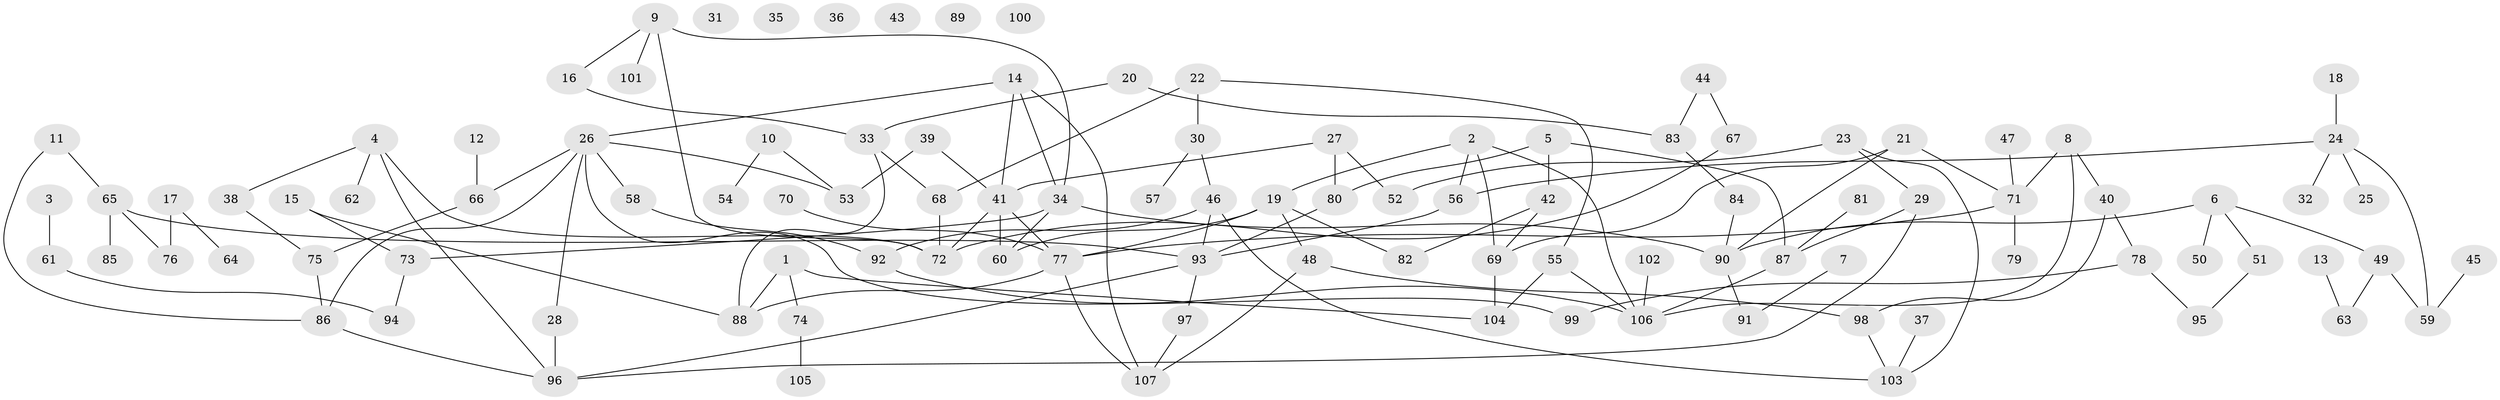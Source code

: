 // Generated by graph-tools (version 1.1) at 2025/12/03/09/25 04:12:54]
// undirected, 107 vertices, 139 edges
graph export_dot {
graph [start="1"]
  node [color=gray90,style=filled];
  1;
  2;
  3;
  4;
  5;
  6;
  7;
  8;
  9;
  10;
  11;
  12;
  13;
  14;
  15;
  16;
  17;
  18;
  19;
  20;
  21;
  22;
  23;
  24;
  25;
  26;
  27;
  28;
  29;
  30;
  31;
  32;
  33;
  34;
  35;
  36;
  37;
  38;
  39;
  40;
  41;
  42;
  43;
  44;
  45;
  46;
  47;
  48;
  49;
  50;
  51;
  52;
  53;
  54;
  55;
  56;
  57;
  58;
  59;
  60;
  61;
  62;
  63;
  64;
  65;
  66;
  67;
  68;
  69;
  70;
  71;
  72;
  73;
  74;
  75;
  76;
  77;
  78;
  79;
  80;
  81;
  82;
  83;
  84;
  85;
  86;
  87;
  88;
  89;
  90;
  91;
  92;
  93;
  94;
  95;
  96;
  97;
  98;
  99;
  100;
  101;
  102;
  103;
  104;
  105;
  106;
  107;
  1 -- 74;
  1 -- 88;
  1 -- 104;
  2 -- 19;
  2 -- 56;
  2 -- 69;
  2 -- 106;
  3 -- 61;
  4 -- 38;
  4 -- 62;
  4 -- 72;
  4 -- 96;
  5 -- 42;
  5 -- 80;
  5 -- 87;
  6 -- 49;
  6 -- 50;
  6 -- 51;
  6 -- 90;
  7 -- 91;
  8 -- 40;
  8 -- 71;
  8 -- 106;
  9 -- 16;
  9 -- 34;
  9 -- 72;
  9 -- 101;
  10 -- 53;
  10 -- 54;
  11 -- 65;
  11 -- 86;
  12 -- 66;
  13 -- 63;
  14 -- 26;
  14 -- 34;
  14 -- 41;
  14 -- 107;
  15 -- 73;
  15 -- 88;
  16 -- 33;
  17 -- 64;
  17 -- 76;
  18 -- 24;
  19 -- 48;
  19 -- 60;
  19 -- 77;
  19 -- 82;
  20 -- 33;
  20 -- 83;
  21 -- 69;
  21 -- 71;
  21 -- 90;
  22 -- 30;
  22 -- 55;
  22 -- 68;
  23 -- 29;
  23 -- 52;
  23 -- 103;
  24 -- 25;
  24 -- 32;
  24 -- 56;
  24 -- 59;
  26 -- 28;
  26 -- 53;
  26 -- 58;
  26 -- 66;
  26 -- 86;
  26 -- 99;
  27 -- 41;
  27 -- 52;
  27 -- 80;
  28 -- 96;
  29 -- 87;
  29 -- 96;
  30 -- 46;
  30 -- 57;
  33 -- 68;
  33 -- 88;
  34 -- 60;
  34 -- 73;
  34 -- 90;
  37 -- 103;
  38 -- 75;
  39 -- 41;
  39 -- 53;
  40 -- 78;
  40 -- 98;
  41 -- 60;
  41 -- 72;
  41 -- 77;
  42 -- 69;
  42 -- 82;
  44 -- 67;
  44 -- 83;
  45 -- 59;
  46 -- 92;
  46 -- 93;
  46 -- 103;
  47 -- 71;
  48 -- 98;
  48 -- 107;
  49 -- 59;
  49 -- 63;
  51 -- 95;
  55 -- 104;
  55 -- 106;
  56 -- 93;
  58 -- 92;
  61 -- 94;
  65 -- 76;
  65 -- 85;
  65 -- 93;
  66 -- 75;
  67 -- 72;
  68 -- 72;
  69 -- 104;
  70 -- 77;
  71 -- 77;
  71 -- 79;
  73 -- 94;
  74 -- 105;
  75 -- 86;
  77 -- 88;
  77 -- 107;
  78 -- 95;
  78 -- 99;
  80 -- 93;
  81 -- 87;
  83 -- 84;
  84 -- 90;
  86 -- 96;
  87 -- 106;
  90 -- 91;
  92 -- 106;
  93 -- 96;
  93 -- 97;
  97 -- 107;
  98 -- 103;
  102 -- 106;
}
